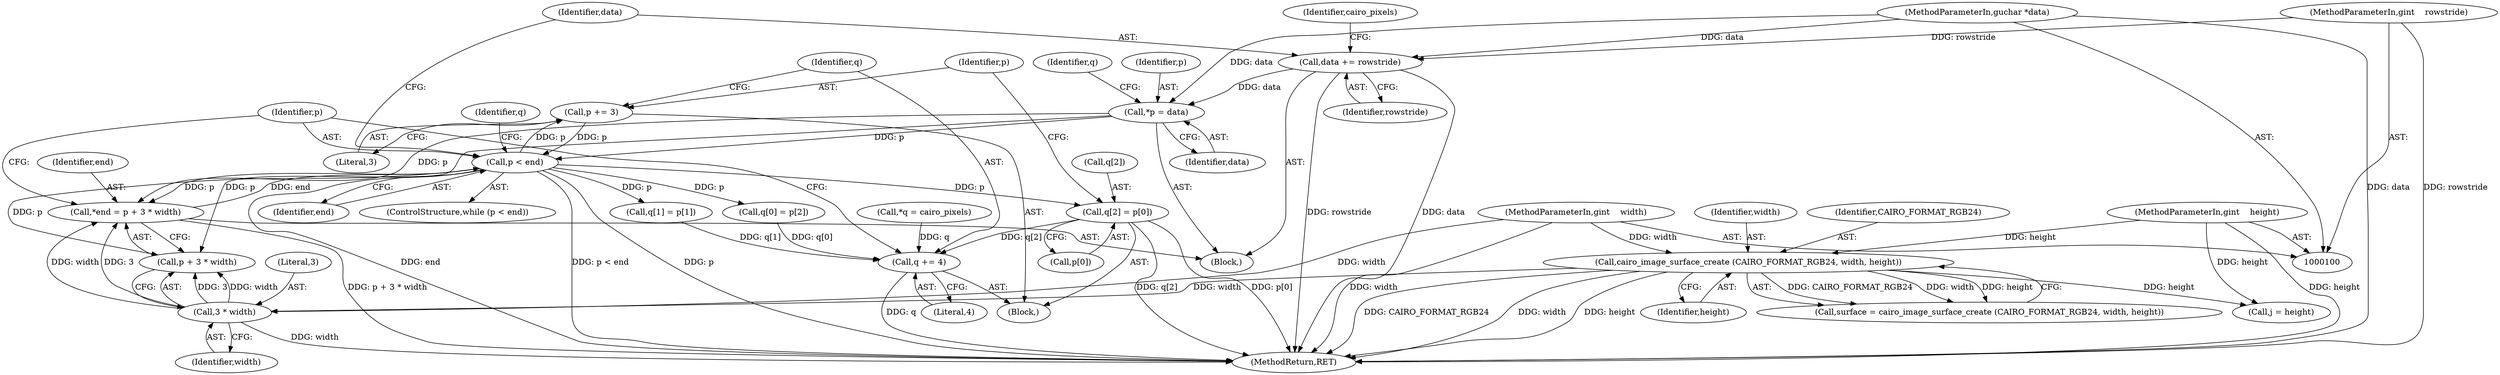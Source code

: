 digraph "0_poppler_c839b706092583f6b12ed3cc634bf5af34b7a2bb@pointer" {
"1000172" [label="(Call,q[2] = p[0])"];
"1000154" [label="(Call,p < end)"];
"1000179" [label="(Call,p += 3)"];
"1000138" [label="(Call,*p = data)"];
"1000185" [label="(Call,data += rowstride)"];
"1000104" [label="(MethodParameterIn,gint    rowstride)"];
"1000101" [label="(MethodParameterIn,guchar *data)"];
"1000146" [label="(Call,*end = p + 3 * width)"];
"1000150" [label="(Call,3 * width)"];
"1000112" [label="(Call,cairo_image_surface_create (CAIRO_FORMAT_RGB24, width, height))"];
"1000102" [label="(MethodParameterIn,gint    width)"];
"1000103" [label="(MethodParameterIn,gint    height)"];
"1000182" [label="(Call,q += 4)"];
"1000189" [label="(Identifier,cairo_pixels)"];
"1000130" [label="(Call,j = height)"];
"1000184" [label="(Literal,4)"];
"1000142" [label="(Call,*q = cairo_pixels)"];
"1000138" [label="(Call,*p = data)"];
"1000102" [label="(MethodParameterIn,gint    width)"];
"1000182" [label="(Call,q += 4)"];
"1000101" [label="(MethodParameterIn,guchar *data)"];
"1000179" [label="(Call,p += 3)"];
"1000151" [label="(Literal,3)"];
"1000157" [label="(Block,)"];
"1000114" [label="(Identifier,width)"];
"1000136" [label="(Block,)"];
"1000110" [label="(Call,surface = cairo_image_surface_create (CAIRO_FORMAT_RGB24, width, height))"];
"1000180" [label="(Identifier,p)"];
"1000115" [label="(Identifier,height)"];
"1000113" [label="(Identifier,CAIRO_FORMAT_RGB24)"];
"1000193" [label="(MethodReturn,RET)"];
"1000173" [label="(Call,q[2])"];
"1000186" [label="(Identifier,data)"];
"1000147" [label="(Identifier,end)"];
"1000176" [label="(Call,p[0])"];
"1000156" [label="(Identifier,end)"];
"1000187" [label="(Identifier,rowstride)"];
"1000150" [label="(Call,3 * width)"];
"1000152" [label="(Identifier,width)"];
"1000112" [label="(Call,cairo_image_surface_create (CAIRO_FORMAT_RGB24, width, height))"];
"1000165" [label="(Call,q[1] = p[1])"];
"1000172" [label="(Call,q[2] = p[0])"];
"1000183" [label="(Identifier,q)"];
"1000158" [label="(Call,q[0] = p[2])"];
"1000185" [label="(Call,data += rowstride)"];
"1000181" [label="(Literal,3)"];
"1000155" [label="(Identifier,p)"];
"1000148" [label="(Call,p + 3 * width)"];
"1000139" [label="(Identifier,p)"];
"1000154" [label="(Call,p < end)"];
"1000160" [label="(Identifier,q)"];
"1000143" [label="(Identifier,q)"];
"1000103" [label="(MethodParameterIn,gint    height)"];
"1000146" [label="(Call,*end = p + 3 * width)"];
"1000104" [label="(MethodParameterIn,gint    rowstride)"];
"1000153" [label="(ControlStructure,while (p < end))"];
"1000140" [label="(Identifier,data)"];
"1000172" -> "1000157"  [label="AST: "];
"1000172" -> "1000176"  [label="CFG: "];
"1000173" -> "1000172"  [label="AST: "];
"1000176" -> "1000172"  [label="AST: "];
"1000180" -> "1000172"  [label="CFG: "];
"1000172" -> "1000193"  [label="DDG: p[0]"];
"1000172" -> "1000193"  [label="DDG: q[2]"];
"1000154" -> "1000172"  [label="DDG: p"];
"1000172" -> "1000182"  [label="DDG: q[2]"];
"1000154" -> "1000153"  [label="AST: "];
"1000154" -> "1000156"  [label="CFG: "];
"1000155" -> "1000154"  [label="AST: "];
"1000156" -> "1000154"  [label="AST: "];
"1000160" -> "1000154"  [label="CFG: "];
"1000186" -> "1000154"  [label="CFG: "];
"1000154" -> "1000193"  [label="DDG: p < end"];
"1000154" -> "1000193"  [label="DDG: p"];
"1000154" -> "1000193"  [label="DDG: end"];
"1000154" -> "1000146"  [label="DDG: p"];
"1000154" -> "1000148"  [label="DDG: p"];
"1000179" -> "1000154"  [label="DDG: p"];
"1000138" -> "1000154"  [label="DDG: p"];
"1000146" -> "1000154"  [label="DDG: end"];
"1000154" -> "1000158"  [label="DDG: p"];
"1000154" -> "1000165"  [label="DDG: p"];
"1000154" -> "1000179"  [label="DDG: p"];
"1000179" -> "1000157"  [label="AST: "];
"1000179" -> "1000181"  [label="CFG: "];
"1000180" -> "1000179"  [label="AST: "];
"1000181" -> "1000179"  [label="AST: "];
"1000183" -> "1000179"  [label="CFG: "];
"1000138" -> "1000136"  [label="AST: "];
"1000138" -> "1000140"  [label="CFG: "];
"1000139" -> "1000138"  [label="AST: "];
"1000140" -> "1000138"  [label="AST: "];
"1000143" -> "1000138"  [label="CFG: "];
"1000185" -> "1000138"  [label="DDG: data"];
"1000101" -> "1000138"  [label="DDG: data"];
"1000138" -> "1000146"  [label="DDG: p"];
"1000138" -> "1000148"  [label="DDG: p"];
"1000185" -> "1000136"  [label="AST: "];
"1000185" -> "1000187"  [label="CFG: "];
"1000186" -> "1000185"  [label="AST: "];
"1000187" -> "1000185"  [label="AST: "];
"1000189" -> "1000185"  [label="CFG: "];
"1000185" -> "1000193"  [label="DDG: data"];
"1000185" -> "1000193"  [label="DDG: rowstride"];
"1000104" -> "1000185"  [label="DDG: rowstride"];
"1000101" -> "1000185"  [label="DDG: data"];
"1000104" -> "1000100"  [label="AST: "];
"1000104" -> "1000193"  [label="DDG: rowstride"];
"1000101" -> "1000100"  [label="AST: "];
"1000101" -> "1000193"  [label="DDG: data"];
"1000146" -> "1000136"  [label="AST: "];
"1000146" -> "1000148"  [label="CFG: "];
"1000147" -> "1000146"  [label="AST: "];
"1000148" -> "1000146"  [label="AST: "];
"1000155" -> "1000146"  [label="CFG: "];
"1000146" -> "1000193"  [label="DDG: p + 3 * width"];
"1000150" -> "1000146"  [label="DDG: 3"];
"1000150" -> "1000146"  [label="DDG: width"];
"1000150" -> "1000148"  [label="AST: "];
"1000150" -> "1000152"  [label="CFG: "];
"1000151" -> "1000150"  [label="AST: "];
"1000152" -> "1000150"  [label="AST: "];
"1000148" -> "1000150"  [label="CFG: "];
"1000150" -> "1000193"  [label="DDG: width"];
"1000150" -> "1000148"  [label="DDG: 3"];
"1000150" -> "1000148"  [label="DDG: width"];
"1000112" -> "1000150"  [label="DDG: width"];
"1000102" -> "1000150"  [label="DDG: width"];
"1000112" -> "1000110"  [label="AST: "];
"1000112" -> "1000115"  [label="CFG: "];
"1000113" -> "1000112"  [label="AST: "];
"1000114" -> "1000112"  [label="AST: "];
"1000115" -> "1000112"  [label="AST: "];
"1000110" -> "1000112"  [label="CFG: "];
"1000112" -> "1000193"  [label="DDG: width"];
"1000112" -> "1000193"  [label="DDG: height"];
"1000112" -> "1000193"  [label="DDG: CAIRO_FORMAT_RGB24"];
"1000112" -> "1000110"  [label="DDG: CAIRO_FORMAT_RGB24"];
"1000112" -> "1000110"  [label="DDG: width"];
"1000112" -> "1000110"  [label="DDG: height"];
"1000102" -> "1000112"  [label="DDG: width"];
"1000103" -> "1000112"  [label="DDG: height"];
"1000112" -> "1000130"  [label="DDG: height"];
"1000102" -> "1000100"  [label="AST: "];
"1000102" -> "1000193"  [label="DDG: width"];
"1000103" -> "1000100"  [label="AST: "];
"1000103" -> "1000193"  [label="DDG: height"];
"1000103" -> "1000130"  [label="DDG: height"];
"1000182" -> "1000157"  [label="AST: "];
"1000182" -> "1000184"  [label="CFG: "];
"1000183" -> "1000182"  [label="AST: "];
"1000184" -> "1000182"  [label="AST: "];
"1000155" -> "1000182"  [label="CFG: "];
"1000182" -> "1000193"  [label="DDG: q"];
"1000158" -> "1000182"  [label="DDG: q[0]"];
"1000165" -> "1000182"  [label="DDG: q[1]"];
"1000142" -> "1000182"  [label="DDG: q"];
}
